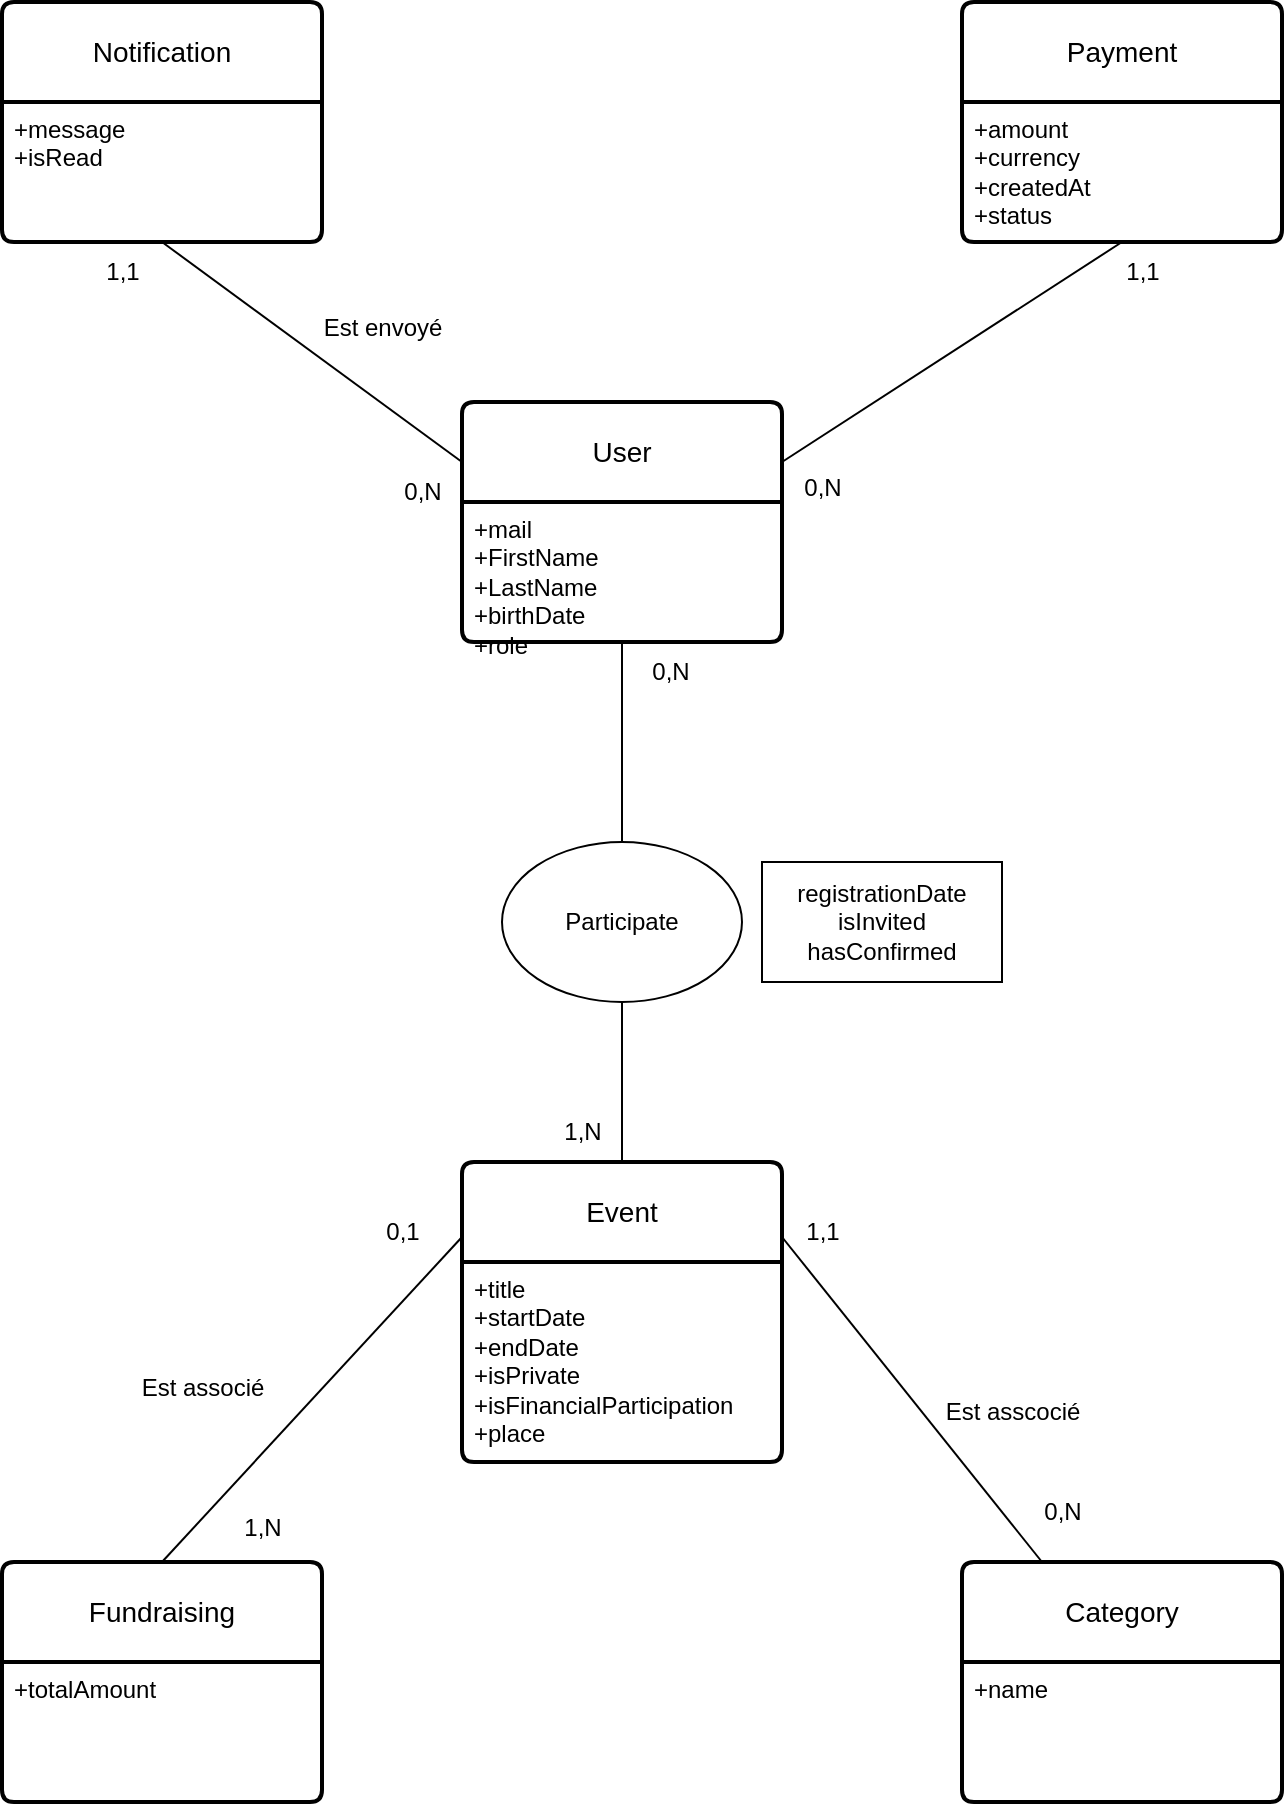 <mxfile version="21.7.2" type="github">
  <diagram name="Page-1" id="ny8mHe50LhdjAiGDT042">
    <mxGraphModel dx="1434" dy="750" grid="1" gridSize="10" guides="1" tooltips="1" connect="1" arrows="1" fold="1" page="1" pageScale="1" pageWidth="827" pageHeight="1169" math="0" shadow="0">
      <root>
        <mxCell id="0" />
        <mxCell id="1" parent="0" />
        <mxCell id="IVAVn5q4s5NJCSCOK2Hs-2" value="User" style="swimlane;childLayout=stackLayout;horizontal=1;startSize=50;horizontalStack=0;rounded=1;fontSize=14;fontStyle=0;strokeWidth=2;resizeParent=0;resizeLast=1;shadow=0;dashed=0;align=center;arcSize=4;whiteSpace=wrap;html=1;" vertex="1" parent="1">
          <mxGeometry x="310" y="240" width="160" height="120" as="geometry">
            <mxRectangle x="310" y="240" width="70" height="50" as="alternateBounds" />
          </mxGeometry>
        </mxCell>
        <mxCell id="IVAVn5q4s5NJCSCOK2Hs-28" value="+mail&lt;br&gt;+FirstName&lt;br&gt;+LastName&lt;br&gt;+birthDate&lt;br&gt;+role" style="align=left;strokeColor=none;fillColor=none;spacingLeft=4;fontSize=12;verticalAlign=top;resizable=0;rotatable=0;part=1;html=1;" vertex="1" parent="IVAVn5q4s5NJCSCOK2Hs-2">
          <mxGeometry y="50" width="160" height="70" as="geometry" />
        </mxCell>
        <mxCell id="IVAVn5q4s5NJCSCOK2Hs-4" value="Event" style="swimlane;childLayout=stackLayout;horizontal=1;startSize=50;horizontalStack=0;rounded=1;fontSize=14;fontStyle=0;strokeWidth=2;resizeParent=0;resizeLast=1;shadow=0;dashed=0;align=center;arcSize=4;whiteSpace=wrap;html=1;" vertex="1" parent="1">
          <mxGeometry x="310" y="620" width="160" height="150" as="geometry" />
        </mxCell>
        <mxCell id="IVAVn5q4s5NJCSCOK2Hs-5" value="+title&lt;br&gt;+startDate&lt;br&gt;+endDate&lt;br&gt;+isPrivate&lt;br&gt;+isFinancialParticipation&lt;br&gt;+place" style="align=left;strokeColor=none;fillColor=none;spacingLeft=4;fontSize=12;verticalAlign=top;resizable=0;rotatable=0;part=1;html=1;" vertex="1" parent="IVAVn5q4s5NJCSCOK2Hs-4">
          <mxGeometry y="50" width="160" height="100" as="geometry" />
        </mxCell>
        <mxCell id="IVAVn5q4s5NJCSCOK2Hs-6" value="Notification" style="swimlane;childLayout=stackLayout;horizontal=1;startSize=50;horizontalStack=0;rounded=1;fontSize=14;fontStyle=0;strokeWidth=2;resizeParent=0;resizeLast=1;shadow=0;dashed=0;align=center;arcSize=4;whiteSpace=wrap;html=1;" vertex="1" parent="1">
          <mxGeometry x="80" y="40" width="160" height="120" as="geometry" />
        </mxCell>
        <mxCell id="IVAVn5q4s5NJCSCOK2Hs-7" value="+message&lt;br&gt;+isRead" style="align=left;strokeColor=none;fillColor=none;spacingLeft=4;fontSize=12;verticalAlign=top;resizable=0;rotatable=0;part=1;html=1;" vertex="1" parent="IVAVn5q4s5NJCSCOK2Hs-6">
          <mxGeometry y="50" width="160" height="70" as="geometry" />
        </mxCell>
        <mxCell id="IVAVn5q4s5NJCSCOK2Hs-8" value="Payment" style="swimlane;childLayout=stackLayout;horizontal=1;startSize=50;horizontalStack=0;rounded=1;fontSize=14;fontStyle=0;strokeWidth=2;resizeParent=0;resizeLast=1;shadow=0;dashed=0;align=center;arcSize=4;whiteSpace=wrap;html=1;" vertex="1" parent="1">
          <mxGeometry x="560" y="40" width="160" height="120" as="geometry" />
        </mxCell>
        <mxCell id="IVAVn5q4s5NJCSCOK2Hs-9" value="+amount&lt;br&gt;+currency&lt;br&gt;+createdAt&lt;br&gt;+status&lt;br&gt;" style="align=left;strokeColor=none;fillColor=none;spacingLeft=4;fontSize=12;verticalAlign=top;resizable=0;rotatable=0;part=1;html=1;" vertex="1" parent="IVAVn5q4s5NJCSCOK2Hs-8">
          <mxGeometry y="50" width="160" height="70" as="geometry" />
        </mxCell>
        <mxCell id="IVAVn5q4s5NJCSCOK2Hs-10" value="Fundraising" style="swimlane;childLayout=stackLayout;horizontal=1;startSize=50;horizontalStack=0;rounded=1;fontSize=14;fontStyle=0;strokeWidth=2;resizeParent=0;resizeLast=1;shadow=0;dashed=0;align=center;arcSize=4;whiteSpace=wrap;html=1;" vertex="1" parent="1">
          <mxGeometry x="80" y="820" width="160" height="120" as="geometry" />
        </mxCell>
        <mxCell id="IVAVn5q4s5NJCSCOK2Hs-11" value="+totalAmount" style="align=left;strokeColor=none;fillColor=none;spacingLeft=4;fontSize=12;verticalAlign=top;resizable=0;rotatable=0;part=1;html=1;" vertex="1" parent="IVAVn5q4s5NJCSCOK2Hs-10">
          <mxGeometry y="50" width="160" height="70" as="geometry" />
        </mxCell>
        <mxCell id="IVAVn5q4s5NJCSCOK2Hs-12" value="Category" style="swimlane;childLayout=stackLayout;horizontal=1;startSize=50;horizontalStack=0;rounded=1;fontSize=14;fontStyle=0;strokeWidth=2;resizeParent=0;resizeLast=1;shadow=0;dashed=0;align=center;arcSize=4;whiteSpace=wrap;html=1;" vertex="1" parent="1">
          <mxGeometry x="560" y="820" width="160" height="120" as="geometry" />
        </mxCell>
        <mxCell id="IVAVn5q4s5NJCSCOK2Hs-13" value="+name" style="align=left;strokeColor=none;fillColor=none;spacingLeft=4;fontSize=12;verticalAlign=top;resizable=0;rotatable=0;part=1;html=1;" vertex="1" parent="IVAVn5q4s5NJCSCOK2Hs-12">
          <mxGeometry y="50" width="160" height="70" as="geometry" />
        </mxCell>
        <mxCell id="IVAVn5q4s5NJCSCOK2Hs-14" value="Participate" style="ellipse;whiteSpace=wrap;html=1;" vertex="1" parent="1">
          <mxGeometry x="330" y="460" width="120" height="80" as="geometry" />
        </mxCell>
        <mxCell id="IVAVn5q4s5NJCSCOK2Hs-23" value="" style="endArrow=none;html=1;rounded=0;entryX=0.5;entryY=1;entryDx=0;entryDy=0;exitX=1;exitY=0.25;exitDx=0;exitDy=0;" edge="1" parent="1" source="IVAVn5q4s5NJCSCOK2Hs-2" target="IVAVn5q4s5NJCSCOK2Hs-9">
          <mxGeometry width="50" height="50" relative="1" as="geometry">
            <mxPoint x="390" y="360" as="sourcePoint" />
            <mxPoint x="440" y="260" as="targetPoint" />
          </mxGeometry>
        </mxCell>
        <mxCell id="IVAVn5q4s5NJCSCOK2Hs-27" value="" style="endArrow=none;html=1;rounded=0;entryX=0.5;entryY=1;entryDx=0;entryDy=0;exitX=0;exitY=0.25;exitDx=0;exitDy=0;" edge="1" parent="1" source="IVAVn5q4s5NJCSCOK2Hs-2" target="IVAVn5q4s5NJCSCOK2Hs-7">
          <mxGeometry width="50" height="50" relative="1" as="geometry">
            <mxPoint x="300" y="310" as="sourcePoint" />
            <mxPoint x="440" y="260" as="targetPoint" />
          </mxGeometry>
        </mxCell>
        <mxCell id="IVAVn5q4s5NJCSCOK2Hs-29" value="1,1" style="text;html=1;align=center;verticalAlign=middle;resizable=0;points=[];autosize=1;strokeColor=none;fillColor=none;" vertex="1" parent="1">
          <mxGeometry x="120" y="160" width="40" height="30" as="geometry" />
        </mxCell>
        <mxCell id="IVAVn5q4s5NJCSCOK2Hs-30" value="0,N" style="text;html=1;align=center;verticalAlign=middle;resizable=0;points=[];autosize=1;strokeColor=none;fillColor=none;" vertex="1" parent="1">
          <mxGeometry x="270" y="270" width="40" height="30" as="geometry" />
        </mxCell>
        <mxCell id="IVAVn5q4s5NJCSCOK2Hs-31" value="0,N" style="text;html=1;align=center;verticalAlign=middle;resizable=0;points=[];autosize=1;strokeColor=none;fillColor=none;" vertex="1" parent="1">
          <mxGeometry x="470" y="268" width="40" height="30" as="geometry" />
        </mxCell>
        <mxCell id="IVAVn5q4s5NJCSCOK2Hs-32" value="1,1" style="text;html=1;align=center;verticalAlign=middle;resizable=0;points=[];autosize=1;strokeColor=none;fillColor=none;" vertex="1" parent="1">
          <mxGeometry x="630" y="160" width="40" height="30" as="geometry" />
        </mxCell>
        <mxCell id="IVAVn5q4s5NJCSCOK2Hs-33" value="" style="endArrow=none;html=1;rounded=0;entryX=0.5;entryY=1;entryDx=0;entryDy=0;" edge="1" parent="1" source="IVAVn5q4s5NJCSCOK2Hs-14" target="IVAVn5q4s5NJCSCOK2Hs-28">
          <mxGeometry width="50" height="50" relative="1" as="geometry">
            <mxPoint x="390" y="410" as="sourcePoint" />
            <mxPoint x="440" y="360" as="targetPoint" />
          </mxGeometry>
        </mxCell>
        <mxCell id="IVAVn5q4s5NJCSCOK2Hs-34" value="0,N" style="text;html=1;align=center;verticalAlign=middle;resizable=0;points=[];autosize=1;strokeColor=none;fillColor=none;" vertex="1" parent="1">
          <mxGeometry x="394" y="360" width="40" height="30" as="geometry" />
        </mxCell>
        <mxCell id="IVAVn5q4s5NJCSCOK2Hs-35" value="" style="endArrow=none;html=1;rounded=0;exitX=0.5;exitY=1;exitDx=0;exitDy=0;entryX=0.5;entryY=0;entryDx=0;entryDy=0;" edge="1" parent="1" source="IVAVn5q4s5NJCSCOK2Hs-14" target="IVAVn5q4s5NJCSCOK2Hs-4">
          <mxGeometry width="50" height="50" relative="1" as="geometry">
            <mxPoint x="390" y="510" as="sourcePoint" />
            <mxPoint x="440" y="460" as="targetPoint" />
          </mxGeometry>
        </mxCell>
        <mxCell id="IVAVn5q4s5NJCSCOK2Hs-36" value="1,N" style="text;html=1;align=center;verticalAlign=middle;resizable=0;points=[];autosize=1;strokeColor=none;fillColor=none;" vertex="1" parent="1">
          <mxGeometry x="350" y="590" width="40" height="30" as="geometry" />
        </mxCell>
        <mxCell id="IVAVn5q4s5NJCSCOK2Hs-37" value="" style="endArrow=none;html=1;rounded=0;entryX=0;entryY=0.25;entryDx=0;entryDy=0;exitX=0.5;exitY=0;exitDx=0;exitDy=0;" edge="1" parent="1" source="IVAVn5q4s5NJCSCOK2Hs-10" target="IVAVn5q4s5NJCSCOK2Hs-4">
          <mxGeometry width="50" height="50" relative="1" as="geometry">
            <mxPoint x="390" y="710" as="sourcePoint" />
            <mxPoint x="440" y="660" as="targetPoint" />
          </mxGeometry>
        </mxCell>
        <mxCell id="IVAVn5q4s5NJCSCOK2Hs-38" value="0,1" style="text;html=1;align=center;verticalAlign=middle;resizable=0;points=[];autosize=1;strokeColor=none;fillColor=none;" vertex="1" parent="1">
          <mxGeometry x="260" y="640" width="40" height="30" as="geometry" />
        </mxCell>
        <mxCell id="IVAVn5q4s5NJCSCOK2Hs-39" value="1,N" style="text;html=1;align=center;verticalAlign=middle;resizable=0;points=[];autosize=1;strokeColor=none;fillColor=none;" vertex="1" parent="1">
          <mxGeometry x="190" y="788" width="40" height="30" as="geometry" />
        </mxCell>
        <mxCell id="IVAVn5q4s5NJCSCOK2Hs-40" value="" style="endArrow=none;html=1;rounded=0;entryX=1;entryY=0.25;entryDx=0;entryDy=0;exitX=0.25;exitY=0;exitDx=0;exitDy=0;" edge="1" parent="1" source="IVAVn5q4s5NJCSCOK2Hs-12" target="IVAVn5q4s5NJCSCOK2Hs-4">
          <mxGeometry width="50" height="50" relative="1" as="geometry">
            <mxPoint x="390" y="710" as="sourcePoint" />
            <mxPoint x="440" y="660" as="targetPoint" />
          </mxGeometry>
        </mxCell>
        <mxCell id="IVAVn5q4s5NJCSCOK2Hs-41" value="1,1" style="text;html=1;align=center;verticalAlign=middle;resizable=0;points=[];autosize=1;strokeColor=none;fillColor=none;" vertex="1" parent="1">
          <mxGeometry x="470" y="640" width="40" height="30" as="geometry" />
        </mxCell>
        <mxCell id="IVAVn5q4s5NJCSCOK2Hs-42" value="0,N" style="text;html=1;align=center;verticalAlign=middle;resizable=0;points=[];autosize=1;strokeColor=none;fillColor=none;" vertex="1" parent="1">
          <mxGeometry x="590" y="780" width="40" height="30" as="geometry" />
        </mxCell>
        <mxCell id="IVAVn5q4s5NJCSCOK2Hs-43" value="registrationDate&lt;br&gt;isInvited&lt;br&gt;hasConfirmed" style="rounded=0;whiteSpace=wrap;html=1;" vertex="1" parent="1">
          <mxGeometry x="460" y="470" width="120" height="60" as="geometry" />
        </mxCell>
        <mxCell id="IVAVn5q4s5NJCSCOK2Hs-45" value="Est envoyé" style="text;html=1;align=center;verticalAlign=middle;resizable=0;points=[];autosize=1;strokeColor=none;fillColor=none;" vertex="1" parent="1">
          <mxGeometry x="230" y="188" width="80" height="30" as="geometry" />
        </mxCell>
        <mxCell id="IVAVn5q4s5NJCSCOK2Hs-46" value="Est asscocié" style="text;html=1;align=center;verticalAlign=middle;resizable=0;points=[];autosize=1;strokeColor=none;fillColor=none;" vertex="1" parent="1">
          <mxGeometry x="540" y="730" width="90" height="30" as="geometry" />
        </mxCell>
        <mxCell id="IVAVn5q4s5NJCSCOK2Hs-47" value="Est associé" style="text;html=1;align=center;verticalAlign=middle;resizable=0;points=[];autosize=1;strokeColor=none;fillColor=none;" vertex="1" parent="1">
          <mxGeometry x="140" y="718" width="80" height="30" as="geometry" />
        </mxCell>
      </root>
    </mxGraphModel>
  </diagram>
</mxfile>
